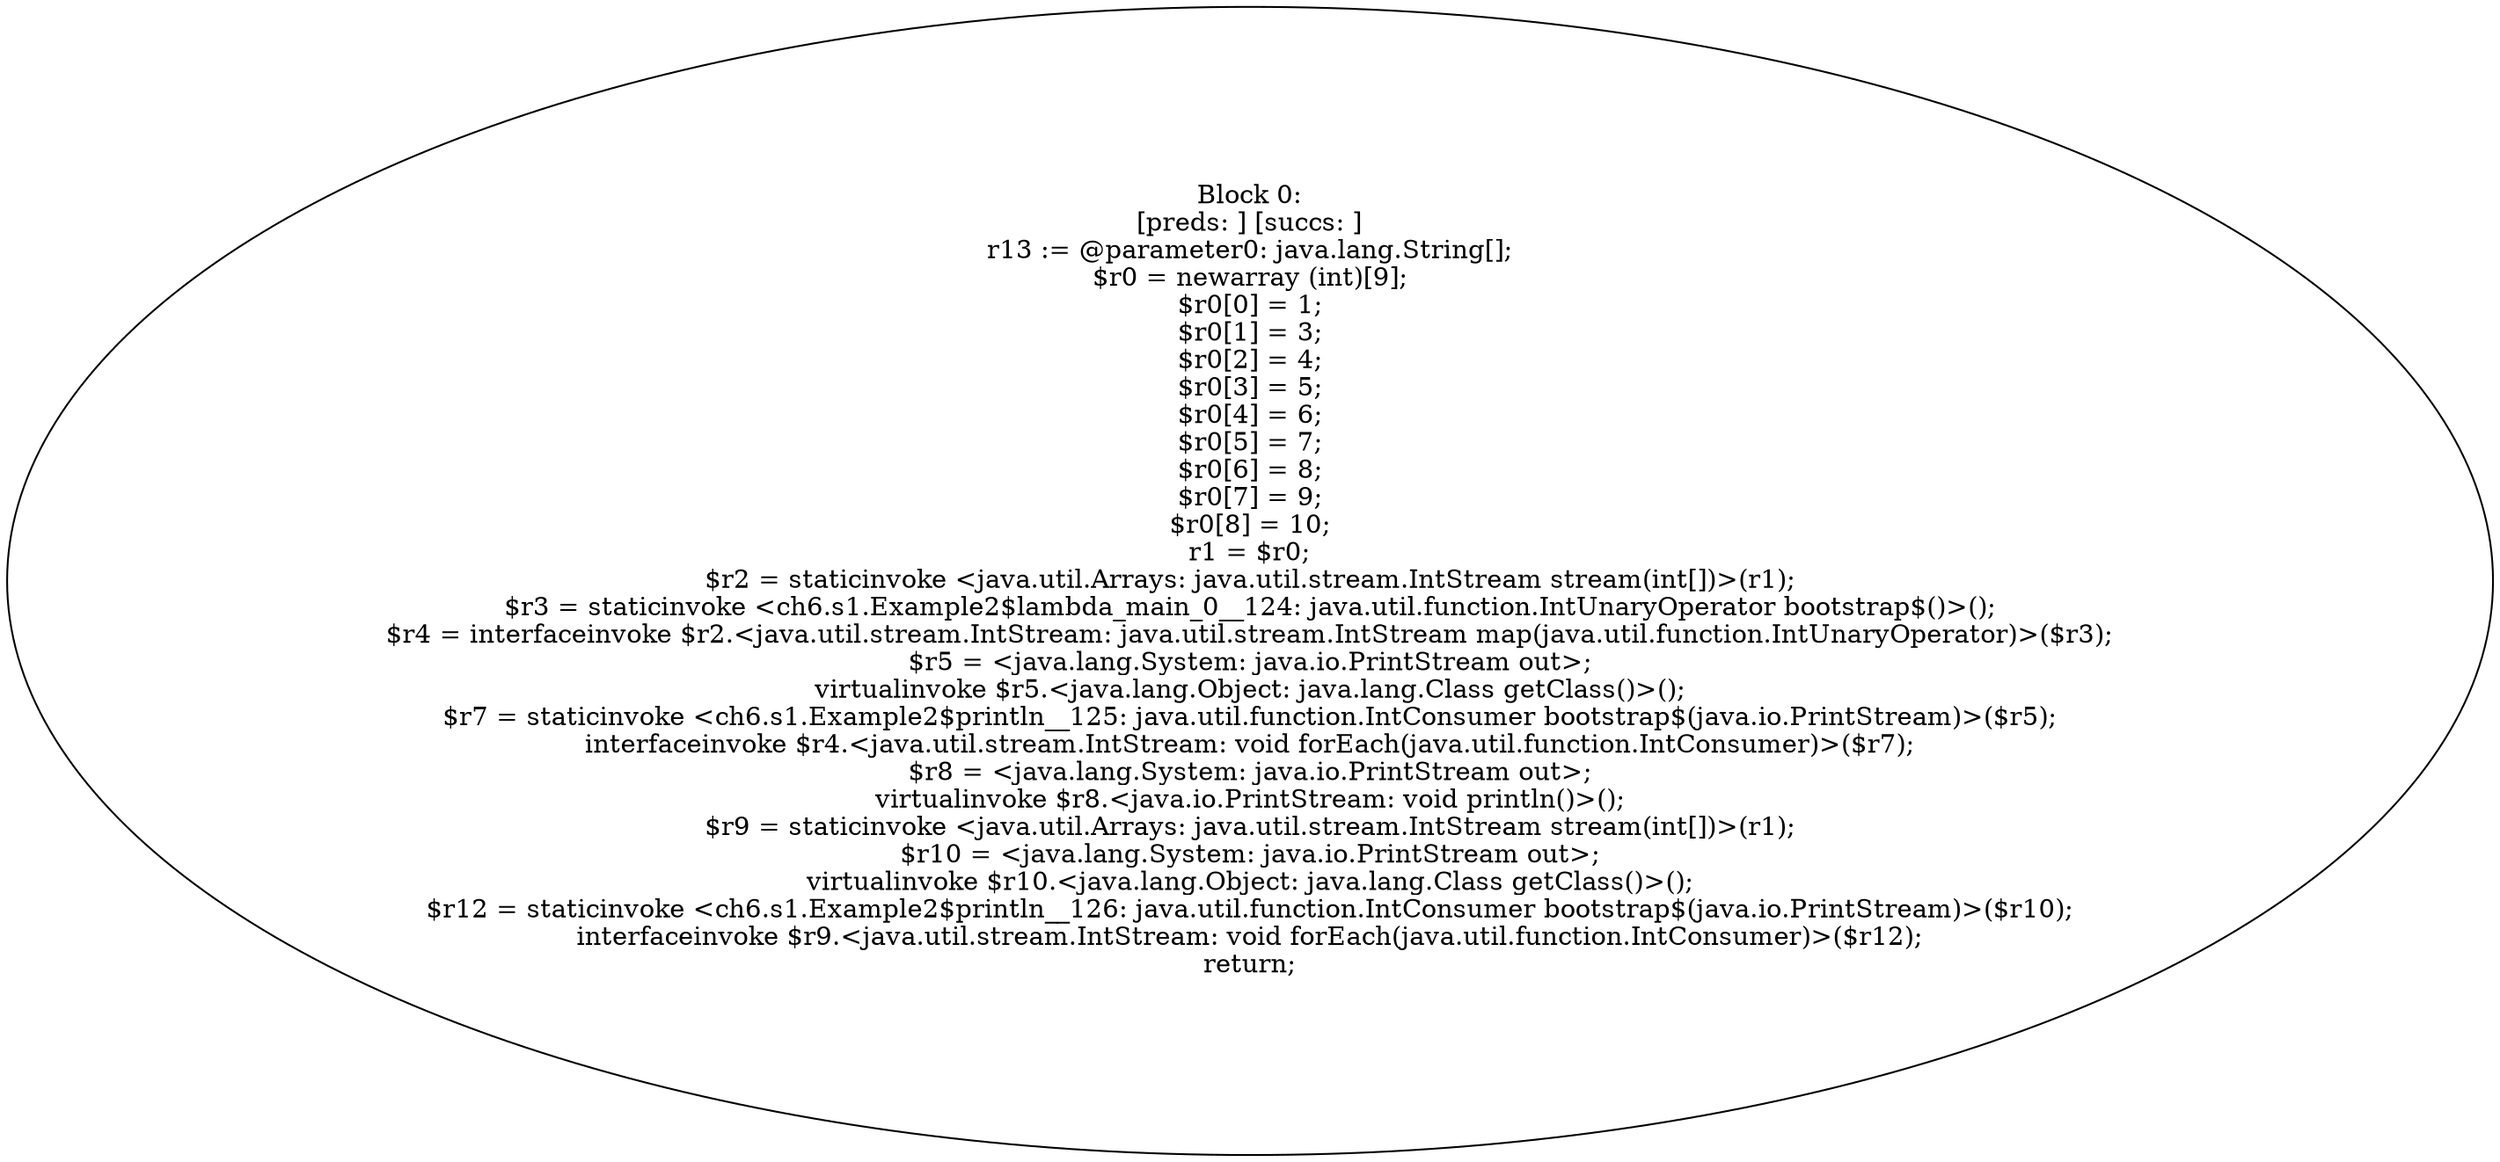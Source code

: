 digraph "unitGraph" {
    "Block 0:
[preds: ] [succs: ]
r13 := @parameter0: java.lang.String[];
$r0 = newarray (int)[9];
$r0[0] = 1;
$r0[1] = 3;
$r0[2] = 4;
$r0[3] = 5;
$r0[4] = 6;
$r0[5] = 7;
$r0[6] = 8;
$r0[7] = 9;
$r0[8] = 10;
r1 = $r0;
$r2 = staticinvoke <java.util.Arrays: java.util.stream.IntStream stream(int[])>(r1);
$r3 = staticinvoke <ch6.s1.Example2$lambda_main_0__124: java.util.function.IntUnaryOperator bootstrap$()>();
$r4 = interfaceinvoke $r2.<java.util.stream.IntStream: java.util.stream.IntStream map(java.util.function.IntUnaryOperator)>($r3);
$r5 = <java.lang.System: java.io.PrintStream out>;
virtualinvoke $r5.<java.lang.Object: java.lang.Class getClass()>();
$r7 = staticinvoke <ch6.s1.Example2$println__125: java.util.function.IntConsumer bootstrap$(java.io.PrintStream)>($r5);
interfaceinvoke $r4.<java.util.stream.IntStream: void forEach(java.util.function.IntConsumer)>($r7);
$r8 = <java.lang.System: java.io.PrintStream out>;
virtualinvoke $r8.<java.io.PrintStream: void println()>();
$r9 = staticinvoke <java.util.Arrays: java.util.stream.IntStream stream(int[])>(r1);
$r10 = <java.lang.System: java.io.PrintStream out>;
virtualinvoke $r10.<java.lang.Object: java.lang.Class getClass()>();
$r12 = staticinvoke <ch6.s1.Example2$println__126: java.util.function.IntConsumer bootstrap$(java.io.PrintStream)>($r10);
interfaceinvoke $r9.<java.util.stream.IntStream: void forEach(java.util.function.IntConsumer)>($r12);
return;
"
}
